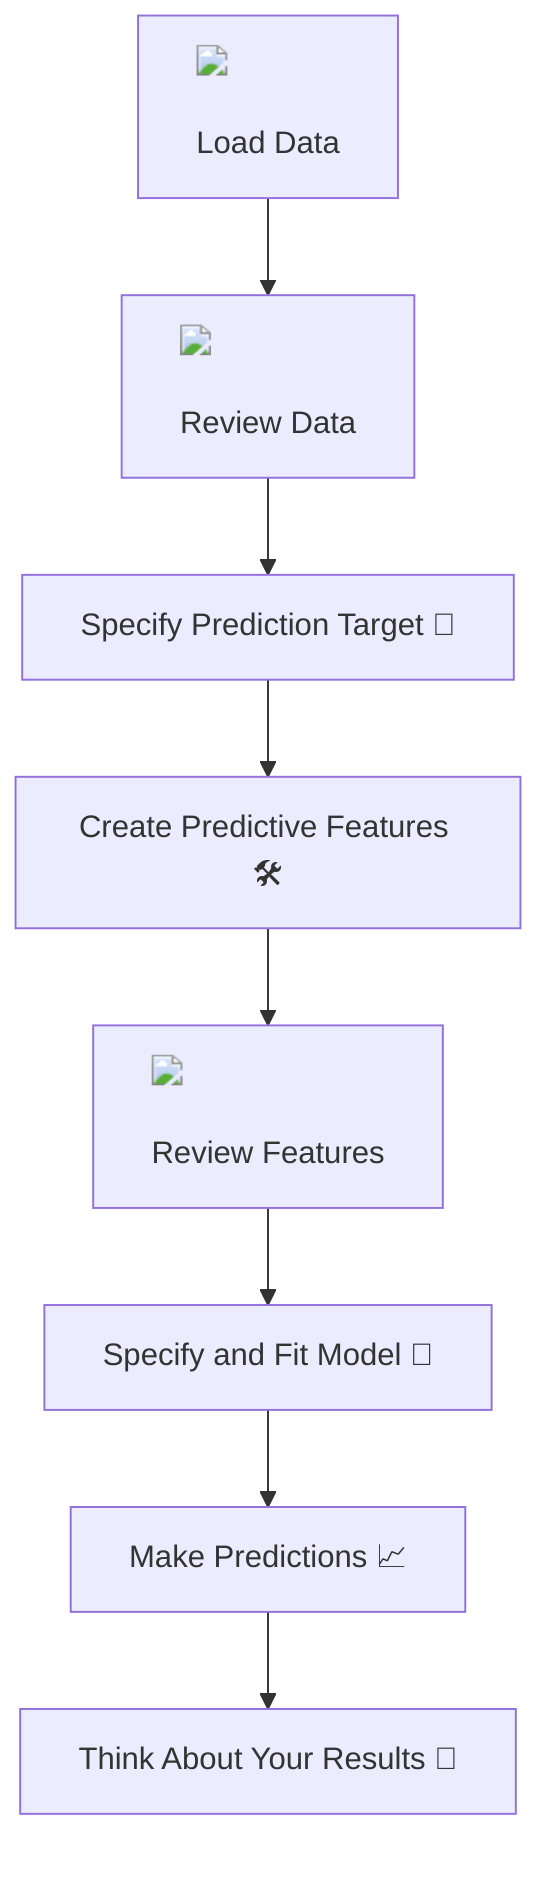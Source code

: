 graph TD
    A["<img src='file.svg'/> <br/> Load Data"] --> B["<img src='table.svg'/> <br/> Review Data"]
    B --> C["Specify Prediction Target 🎯"]
    C --> D["Create Predictive Features 🛠️"]
    D --> E["<img src='boxplot_template.svg'/> <br/> Review Features"]
    E --> F["Specify and Fit Model 🧠"]
    F --> G["Make Predictions 📈"]
    G --> H["Think About Your Results 🤔"]